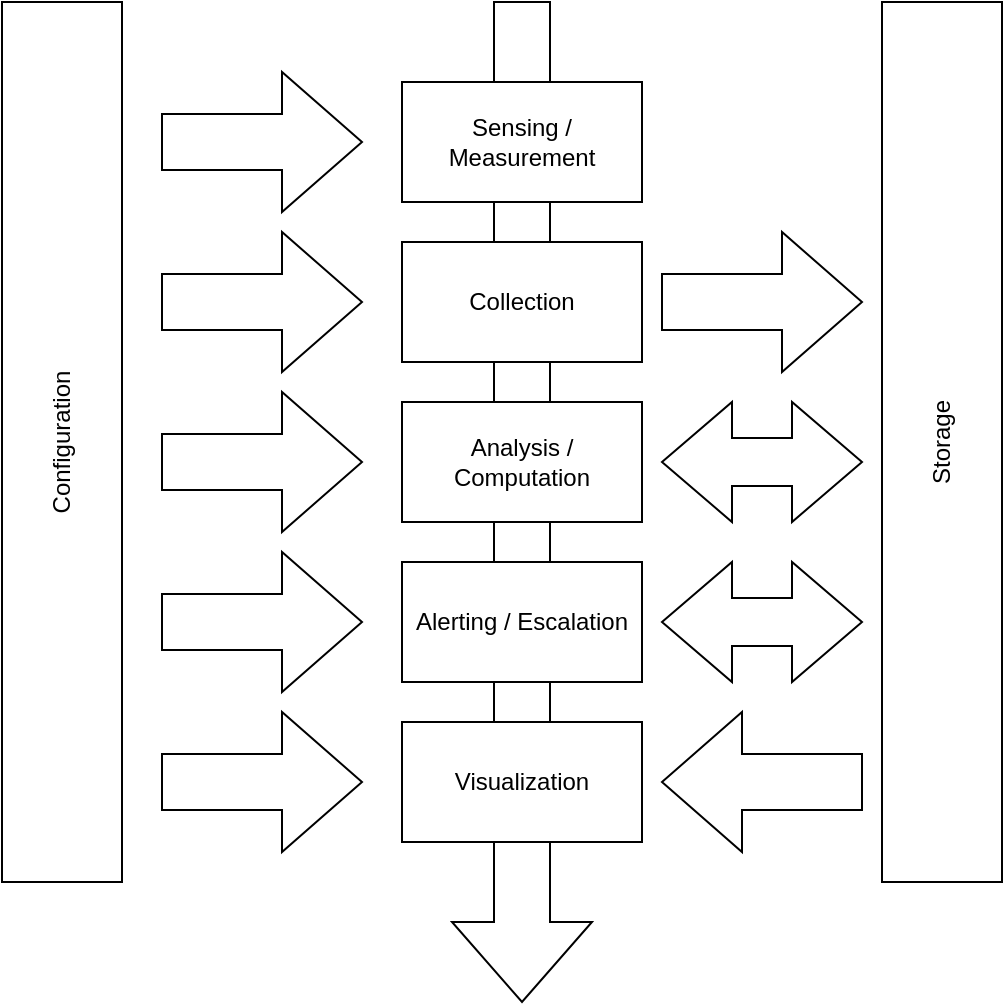 <mxfile version="22.1.11" type="github">
  <diagram name="Page-1" id="OvwgAydtFMDjc4zr5ukF">
    <mxGraphModel dx="794" dy="446" grid="1" gridSize="10" guides="1" tooltips="1" connect="1" arrows="1" fold="1" page="1" pageScale="1" pageWidth="850" pageHeight="1100" math="0" shadow="0">
      <root>
        <mxCell id="0" />
        <mxCell id="1" parent="0" />
        <mxCell id="I1ZlF1SSEJVN_7GYe1E7-20" value="" style="html=1;shadow=0;dashed=0;align=center;verticalAlign=middle;shape=mxgraph.arrows2.arrow;dy=0.6;dx=40;notch=0;direction=south;" vertex="1" parent="1">
          <mxGeometry x="425" y="120" width="70" height="500" as="geometry" />
        </mxCell>
        <mxCell id="I1ZlF1SSEJVN_7GYe1E7-1" value="Sensing / Measurement" style="rounded=0;whiteSpace=wrap;html=1;" vertex="1" parent="1">
          <mxGeometry x="400" y="160" width="120" height="60" as="geometry" />
        </mxCell>
        <mxCell id="I1ZlF1SSEJVN_7GYe1E7-2" value="Configuration" style="rounded=0;whiteSpace=wrap;html=1;rotation=-90;" vertex="1" parent="1">
          <mxGeometry x="10" y="310" width="440" height="60" as="geometry" />
        </mxCell>
        <mxCell id="I1ZlF1SSEJVN_7GYe1E7-3" value="Collection" style="rounded=0;whiteSpace=wrap;html=1;" vertex="1" parent="1">
          <mxGeometry x="400" y="240" width="120" height="60" as="geometry" />
        </mxCell>
        <mxCell id="I1ZlF1SSEJVN_7GYe1E7-4" value="Analysis / Computation" style="rounded=0;whiteSpace=wrap;html=1;" vertex="1" parent="1">
          <mxGeometry x="400" y="320" width="120" height="60" as="geometry" />
        </mxCell>
        <mxCell id="I1ZlF1SSEJVN_7GYe1E7-5" value="Alerting / Escalation" style="rounded=0;whiteSpace=wrap;html=1;" vertex="1" parent="1">
          <mxGeometry x="400" y="400" width="120" height="60" as="geometry" />
        </mxCell>
        <mxCell id="I1ZlF1SSEJVN_7GYe1E7-6" value="Visualization" style="rounded=0;whiteSpace=wrap;html=1;" vertex="1" parent="1">
          <mxGeometry x="400" y="480" width="120" height="60" as="geometry" />
        </mxCell>
        <mxCell id="I1ZlF1SSEJVN_7GYe1E7-7" value="Storage" style="rounded=0;whiteSpace=wrap;html=1;rotation=-90;" vertex="1" parent="1">
          <mxGeometry x="450" y="310" width="440" height="60" as="geometry" />
        </mxCell>
        <mxCell id="I1ZlF1SSEJVN_7GYe1E7-10" value="" style="html=1;shadow=0;dashed=0;align=center;verticalAlign=middle;shape=mxgraph.arrows2.arrow;dy=0.6;dx=40;notch=0;" vertex="1" parent="1">
          <mxGeometry x="280" y="155" width="100" height="70" as="geometry" />
        </mxCell>
        <mxCell id="I1ZlF1SSEJVN_7GYe1E7-11" value="" style="html=1;shadow=0;dashed=0;align=center;verticalAlign=middle;shape=mxgraph.arrows2.arrow;dy=0.6;dx=40;notch=0;" vertex="1" parent="1">
          <mxGeometry x="280" y="235" width="100" height="70" as="geometry" />
        </mxCell>
        <mxCell id="I1ZlF1SSEJVN_7GYe1E7-12" value="" style="html=1;shadow=0;dashed=0;align=center;verticalAlign=middle;shape=mxgraph.arrows2.arrow;dy=0.6;dx=40;notch=0;" vertex="1" parent="1">
          <mxGeometry x="280" y="315" width="100" height="70" as="geometry" />
        </mxCell>
        <mxCell id="I1ZlF1SSEJVN_7GYe1E7-13" value="" style="html=1;shadow=0;dashed=0;align=center;verticalAlign=middle;shape=mxgraph.arrows2.arrow;dy=0.6;dx=40;notch=0;" vertex="1" parent="1">
          <mxGeometry x="280" y="395" width="100" height="70" as="geometry" />
        </mxCell>
        <mxCell id="I1ZlF1SSEJVN_7GYe1E7-14" value="" style="html=1;shadow=0;dashed=0;align=center;verticalAlign=middle;shape=mxgraph.arrows2.arrow;dy=0.6;dx=40;notch=0;" vertex="1" parent="1">
          <mxGeometry x="280" y="475" width="100" height="70" as="geometry" />
        </mxCell>
        <mxCell id="I1ZlF1SSEJVN_7GYe1E7-15" value="" style="html=1;shadow=0;dashed=0;align=center;verticalAlign=middle;shape=mxgraph.arrows2.arrow;dy=0.6;dx=40;notch=0;" vertex="1" parent="1">
          <mxGeometry x="530" y="235" width="100" height="70" as="geometry" />
        </mxCell>
        <mxCell id="I1ZlF1SSEJVN_7GYe1E7-16" value="" style="html=1;shadow=0;dashed=0;align=center;verticalAlign=middle;shape=mxgraph.arrows2.twoWayArrow;dy=0.6;dx=35;" vertex="1" parent="1">
          <mxGeometry x="530" y="320" width="100" height="60" as="geometry" />
        </mxCell>
        <mxCell id="I1ZlF1SSEJVN_7GYe1E7-17" value="" style="html=1;shadow=0;dashed=0;align=center;verticalAlign=middle;shape=mxgraph.arrows2.arrow;dy=0.6;dx=40;notch=0;flipV=0;flipH=1;" vertex="1" parent="1">
          <mxGeometry x="530" y="475" width="100" height="70" as="geometry" />
        </mxCell>
        <mxCell id="I1ZlF1SSEJVN_7GYe1E7-19" value="" style="html=1;shadow=0;dashed=0;align=center;verticalAlign=middle;shape=mxgraph.arrows2.twoWayArrow;dy=0.6;dx=35;" vertex="1" parent="1">
          <mxGeometry x="530" y="400" width="100" height="60" as="geometry" />
        </mxCell>
      </root>
    </mxGraphModel>
  </diagram>
</mxfile>
